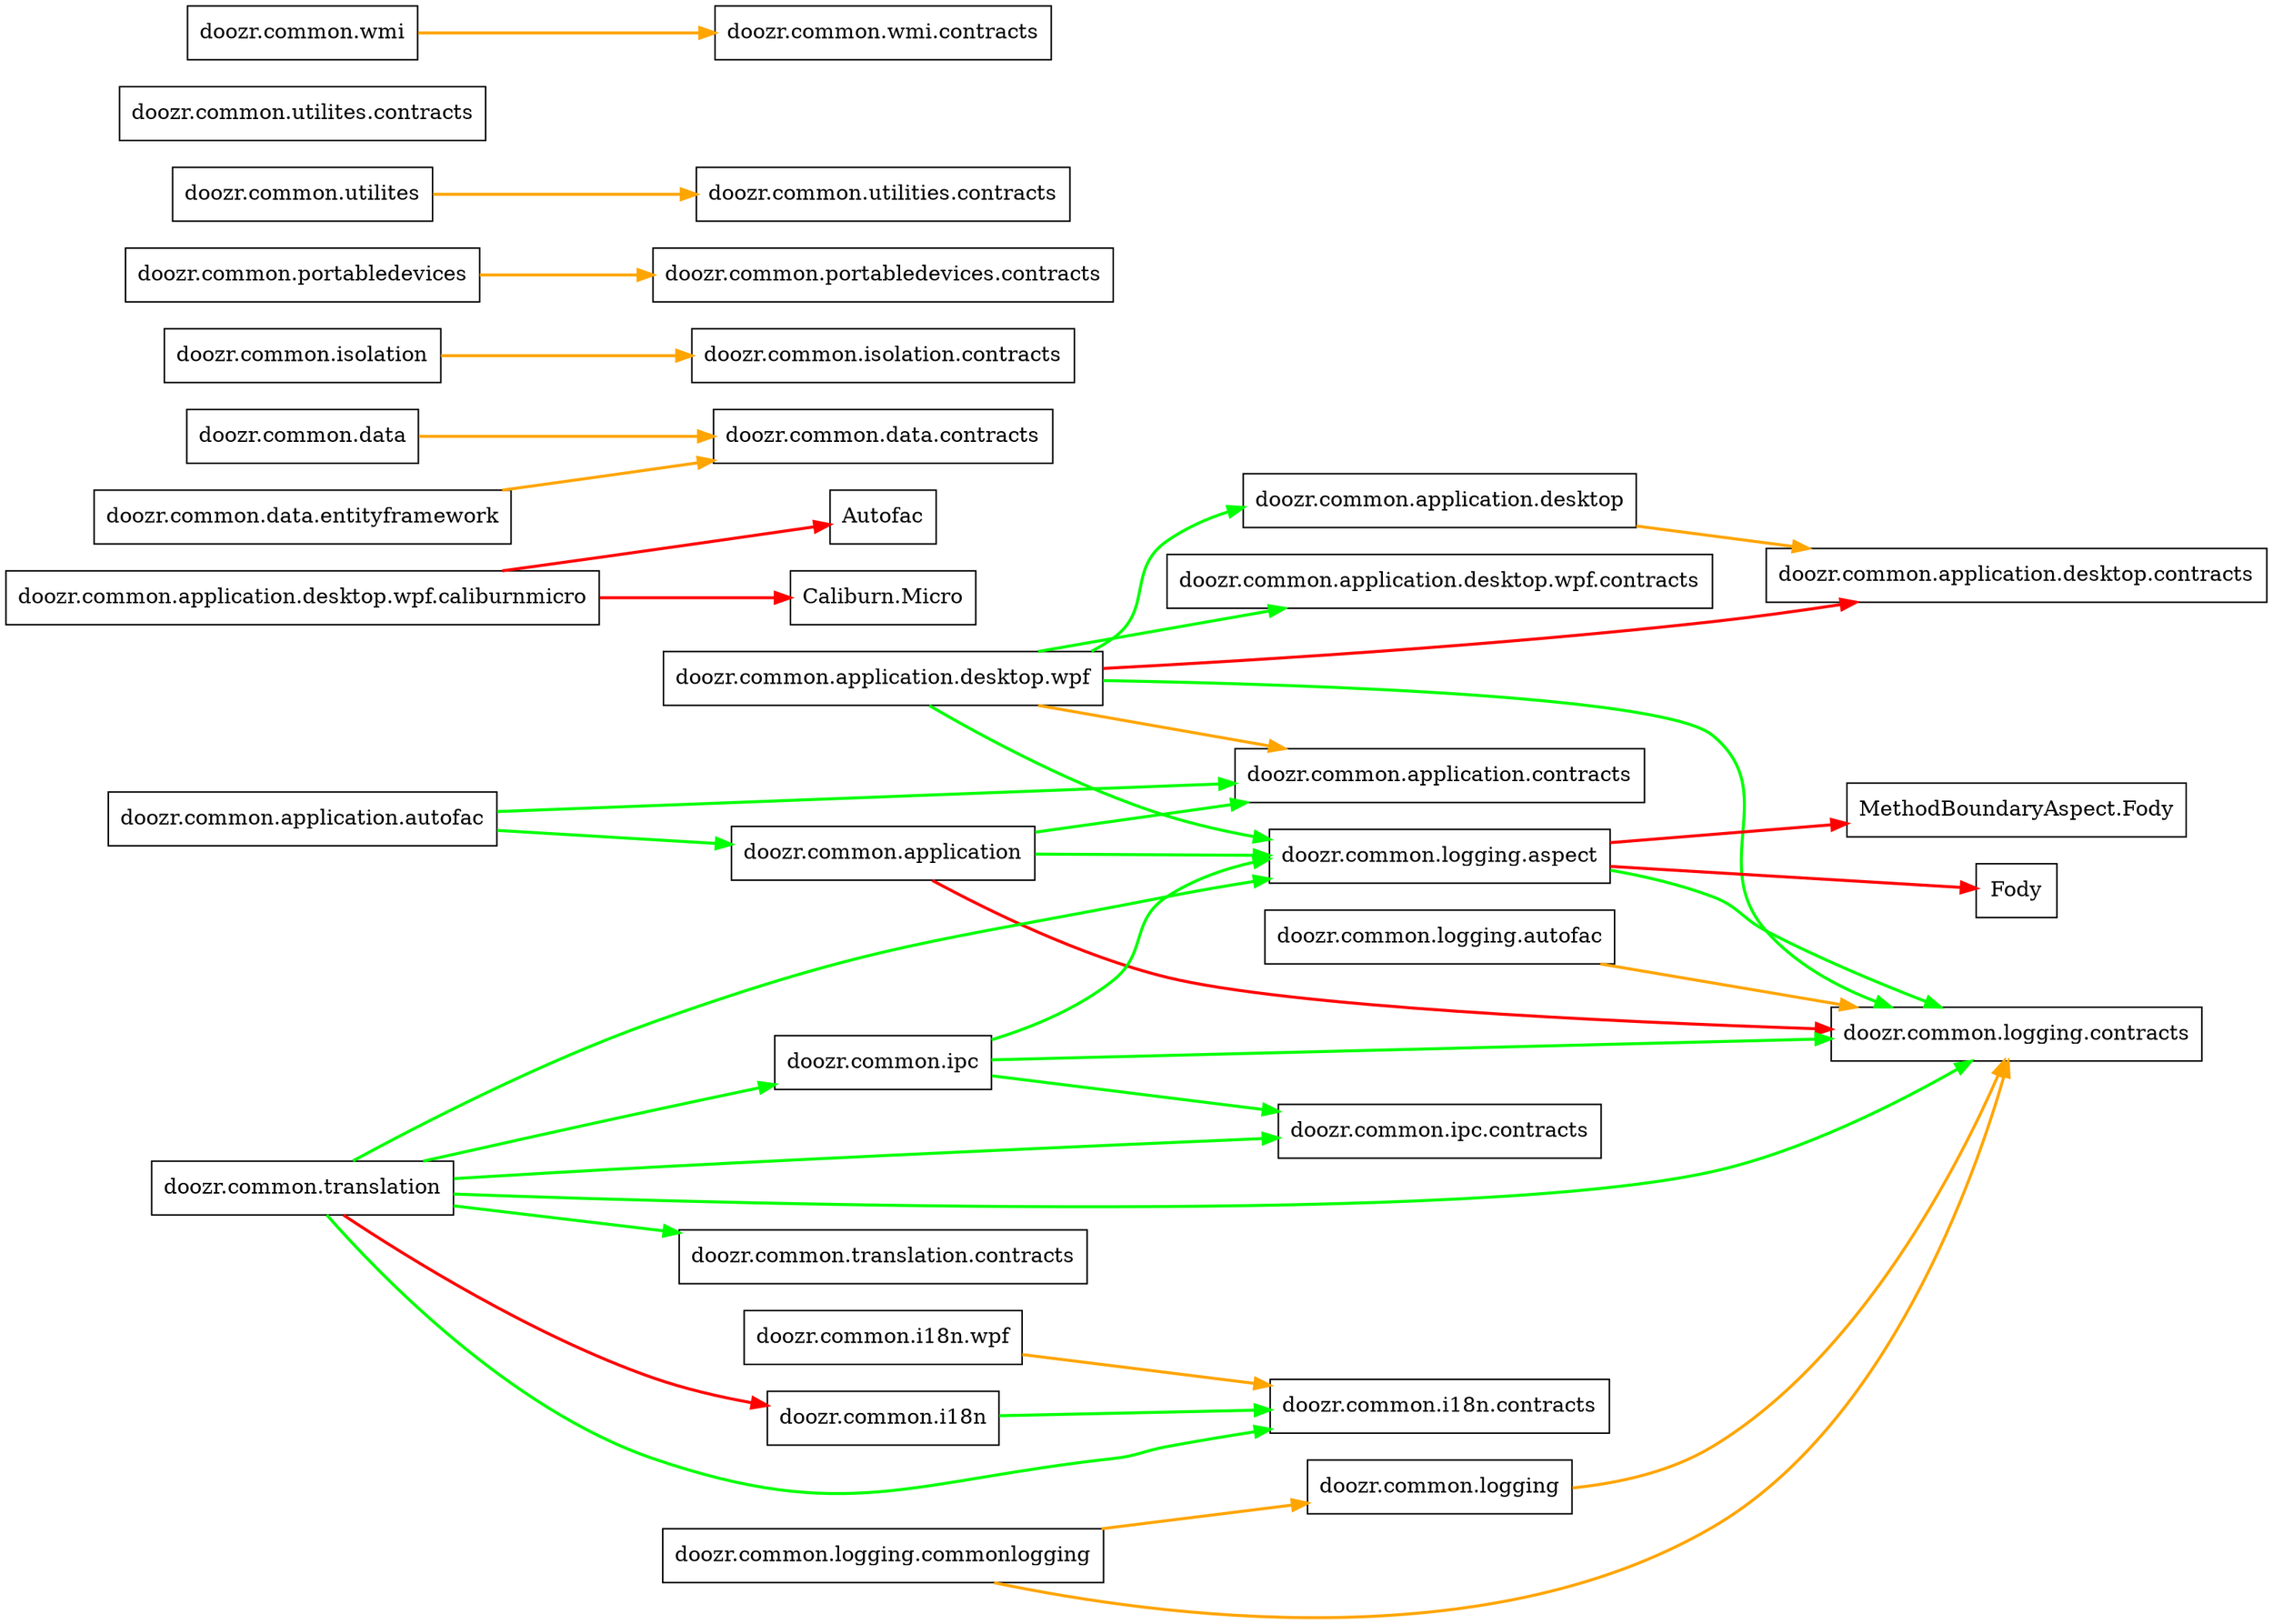 digraph G {
   rankdir="LR";
   node [shape=box];

   "doozr.common.application"
   "doozr.common.application.autofac"
   "doozr.common.application.contracts"
   "doozr.common.application.desktop"
   "doozr.common.application.desktop.contracts"
   "doozr.common.application.desktop.wpf"
   "doozr.common.application.desktop.wpf.contracts"
   "doozr.common.application.desktop.wpf.caliburnmicro"
   "doozr.common.data"
   "doozr.common.data.contracts"
   "doozr.common.data.entityframework"
   "doozr.common.i18n"
   "doozr.common.i18n.contracts"
   "doozr.common.i18n.wpf"
   "doozr.common.ipc"
   "doozr.common.ipc.contracts"
   "doozr.common.isolation"
   "doozr.common.isolation.contracts"
   "doozr.common.logging"
   "doozr.common.logging.aspect"
   "doozr.common.logging.autofac"
   "doozr.common.logging.commonlogging"
   "doozr.common.logging.contracts"
   "doozr.common.portabledevices"
   "doozr.common.portabledevices.contracts"
   "doozr.common.translation"
   "doozr.common.translation.contracts"
   "doozr.common.utilites"
   "doozr.common.utilites.contracts"
   "doozr.common.wmi"
   "doozr.common.wmi.contracts"
   "doozr.common.application" -> "doozr.common.logging.aspect"[style=bold,color=green];
   "doozr.common.application" -> "doozr.common.application.contracts"[style=bold,color=green];
   "doozr.common.application" -> "doozr.common.logging.contracts"[style=bold,color=red];
   "doozr.common.application.autofac" -> "doozr.common.application.contracts"[style=bold,color=green];
   "doozr.common.application.autofac" -> "doozr.common.application"[style=bold,color=green];
   "doozr.common.application.desktop" -> "doozr.common.application.desktop.contracts"[style=bold,color=orange];
   "doozr.common.application.desktop.wpf" -> "doozr.common.application.desktop.wpf.contracts"[style=bold,color=green];
   "doozr.common.application.desktop.wpf" -> "doozr.common.application.desktop"[style=bold,color=green];
   "doozr.common.application.desktop.wpf" -> "doozr.common.logging.contracts"[style=bold,color=green];
   "doozr.common.application.desktop.wpf" -> "doozr.common.logging.aspect"[style=bold,color=green];
   "doozr.common.application.desktop.wpf" -> "doozr.common.application.desktop.contracts"[style=bold,color=red];
   "doozr.common.application.desktop.wpf" -> "doozr.common.application.contracts"[style=bold,color=orange];
   "doozr.common.application.desktop.wpf.caliburnmicro" -> "Autofac"[style=bold,color=red];
   "doozr.common.application.desktop.wpf.caliburnmicro" -> "Caliburn.Micro"[style=bold,color=red];
   "doozr.common.data" -> "doozr.common.data.contracts"[style=bold,color=orange];
   "doozr.common.data.entityframework" -> "doozr.common.data.contracts"[style=bold,color=orange];
   "doozr.common.i18n" -> "doozr.common.i18n.contracts"[style=bold,color=green];
   "doozr.common.i18n.wpf" -> "doozr.common.i18n.contracts"[style=bold,color=orange];
   "doozr.common.ipc" -> "doozr.common.logging.contracts"[style=bold,color=green];
   "doozr.common.ipc" -> "doozr.common.logging.aspect"[style=bold,color=green];
   "doozr.common.ipc" -> "doozr.common.ipc.contracts"[style=bold,color=green];
   "doozr.common.isolation" -> "doozr.common.isolation.contracts"[style=bold,color=orange];
   "doozr.common.logging" -> "doozr.common.logging.contracts"[style=bold,color=orange];
   "doozr.common.logging.aspect" -> "doozr.common.logging.contracts"[style=bold,color=green];
   "doozr.common.logging.aspect" -> "Fody"[style=bold,color=red];
   "doozr.common.logging.aspect" -> "MethodBoundaryAspect.Fody"[style=bold,color=red];
   "doozr.common.logging.autofac" -> "doozr.common.logging.contracts"[style=bold,color=orange];
   "doozr.common.logging.commonlogging" -> "doozr.common.logging.contracts"[style=bold,color=orange];
   "doozr.common.logging.commonlogging" -> "doozr.common.logging"[style=bold,color=orange];
   "doozr.common.portabledevices" -> "doozr.common.portabledevices.contracts"[style=bold,color=orange];
   "doozr.common.translation" -> "doozr.common.translation.contracts"[style=bold,color=green];
   "doozr.common.translation" -> "doozr.common.i18n.contracts"[style=bold,color=green];
   "doozr.common.translation" -> "doozr.common.ipc.contracts"[style=bold,color=green];
   "doozr.common.translation" -> "doozr.common.ipc"[style=bold,color=green];
   "doozr.common.translation" -> "doozr.common.logging.aspect"[style=bold,color=green];
   "doozr.common.translation" -> "doozr.common.logging.contracts"[style=bold,color=green];
   "doozr.common.translation" -> "doozr.common.i18n"[style=bold,color=red];
   "doozr.common.utilites" -> "doozr.common.utilities.contracts"[style=bold,color=orange];
   "doozr.common.wmi" -> "doozr.common.wmi.contracts"[style=bold,color=orange];
}

